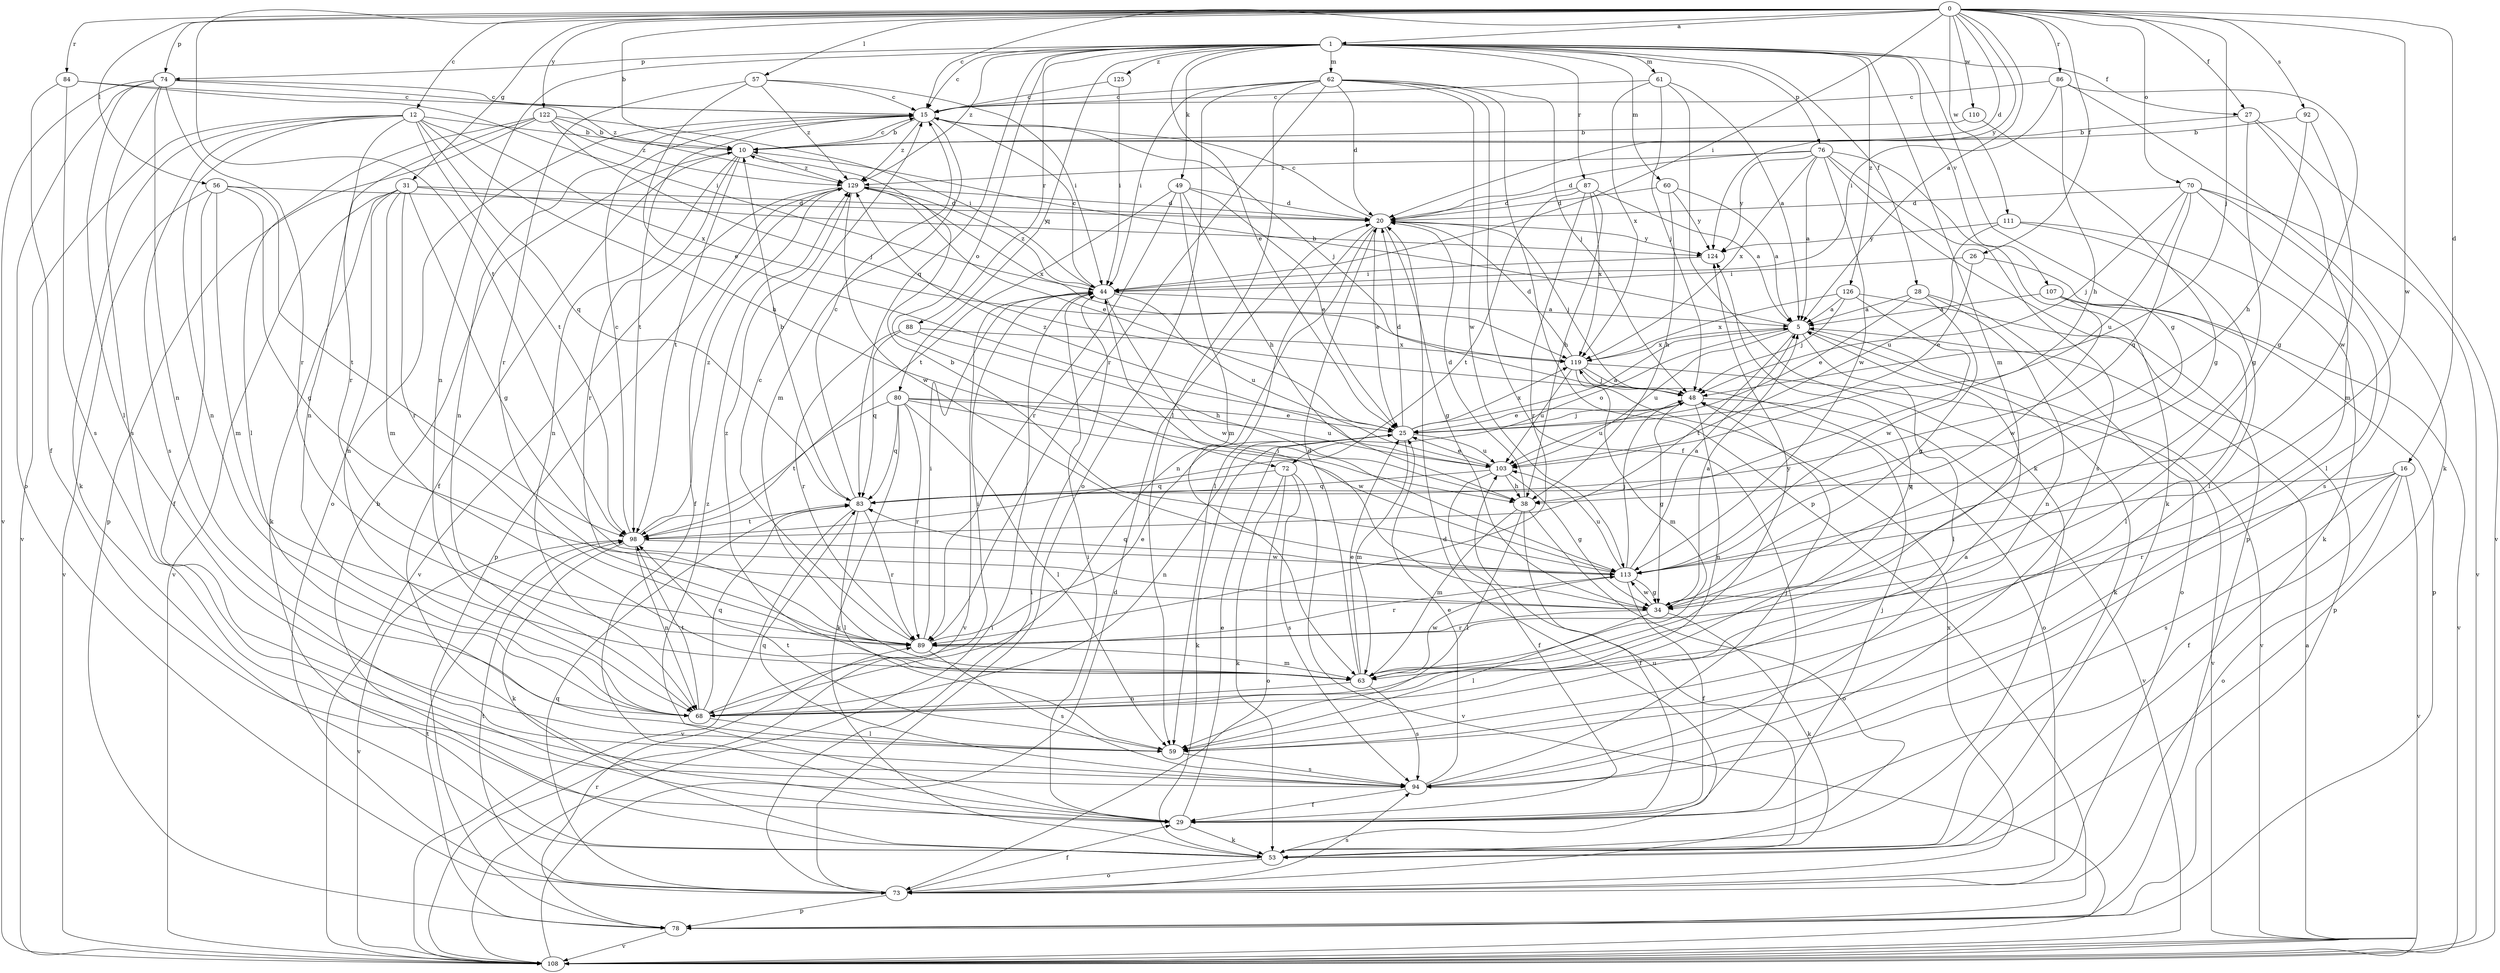 strict digraph  {
0;
1;
5;
10;
12;
15;
16;
20;
25;
26;
27;
28;
29;
31;
34;
38;
44;
48;
49;
53;
56;
57;
59;
60;
61;
62;
63;
68;
70;
72;
73;
74;
76;
78;
80;
83;
84;
86;
87;
88;
89;
92;
94;
98;
103;
107;
108;
110;
111;
113;
119;
122;
124;
125;
126;
129;
0 -> 1  [label=a];
0 -> 5  [label=a];
0 -> 10  [label=b];
0 -> 12  [label=c];
0 -> 15  [label=c];
0 -> 16  [label=d];
0 -> 20  [label=d];
0 -> 26  [label=f];
0 -> 27  [label=f];
0 -> 31  [label=g];
0 -> 44  [label=i];
0 -> 48  [label=j];
0 -> 56  [label=l];
0 -> 57  [label=l];
0 -> 70  [label=o];
0 -> 74  [label=p];
0 -> 84  [label=r];
0 -> 86  [label=r];
0 -> 92  [label=s];
0 -> 98  [label=t];
0 -> 110  [label=w];
0 -> 111  [label=w];
0 -> 113  [label=w];
0 -> 122  [label=y];
0 -> 124  [label=y];
1 -> 15  [label=c];
1 -> 25  [label=e];
1 -> 27  [label=f];
1 -> 28  [label=f];
1 -> 34  [label=g];
1 -> 49  [label=k];
1 -> 60  [label=m];
1 -> 61  [label=m];
1 -> 62  [label=m];
1 -> 63  [label=m];
1 -> 68  [label=n];
1 -> 72  [label=o];
1 -> 74  [label=p];
1 -> 76  [label=p];
1 -> 80  [label=q];
1 -> 83  [label=q];
1 -> 87  [label=r];
1 -> 88  [label=r];
1 -> 107  [label=v];
1 -> 125  [label=z];
1 -> 126  [label=z];
1 -> 129  [label=z];
5 -> 10  [label=b];
5 -> 53  [label=k];
5 -> 59  [label=l];
5 -> 72  [label=o];
5 -> 98  [label=t];
5 -> 103  [label=u];
5 -> 108  [label=v];
5 -> 119  [label=x];
10 -> 15  [label=c];
10 -> 29  [label=f];
10 -> 68  [label=n];
10 -> 89  [label=r];
10 -> 98  [label=t];
10 -> 129  [label=z];
12 -> 10  [label=b];
12 -> 38  [label=h];
12 -> 53  [label=k];
12 -> 68  [label=n];
12 -> 83  [label=q];
12 -> 89  [label=r];
12 -> 94  [label=s];
12 -> 98  [label=t];
12 -> 108  [label=v];
12 -> 119  [label=x];
15 -> 10  [label=b];
15 -> 48  [label=j];
15 -> 63  [label=m];
15 -> 68  [label=n];
15 -> 73  [label=o];
15 -> 98  [label=t];
15 -> 129  [label=z];
16 -> 29  [label=f];
16 -> 73  [label=o];
16 -> 83  [label=q];
16 -> 89  [label=r];
16 -> 94  [label=s];
16 -> 108  [label=v];
20 -> 15  [label=c];
20 -> 25  [label=e];
20 -> 34  [label=g];
20 -> 48  [label=j];
20 -> 59  [label=l];
20 -> 68  [label=n];
20 -> 124  [label=y];
25 -> 5  [label=a];
25 -> 20  [label=d];
25 -> 48  [label=j];
25 -> 53  [label=k];
25 -> 63  [label=m];
25 -> 68  [label=n];
25 -> 103  [label=u];
25 -> 119  [label=x];
26 -> 25  [label=e];
26 -> 44  [label=i];
26 -> 78  [label=p];
27 -> 10  [label=b];
27 -> 34  [label=g];
27 -> 63  [label=m];
27 -> 108  [label=v];
28 -> 5  [label=a];
28 -> 25  [label=e];
28 -> 34  [label=g];
28 -> 68  [label=n];
28 -> 73  [label=o];
29 -> 25  [label=e];
29 -> 44  [label=i];
29 -> 48  [label=j];
29 -> 53  [label=k];
29 -> 129  [label=z];
31 -> 20  [label=d];
31 -> 34  [label=g];
31 -> 53  [label=k];
31 -> 63  [label=m];
31 -> 68  [label=n];
31 -> 89  [label=r];
31 -> 108  [label=v];
31 -> 124  [label=y];
34 -> 5  [label=a];
34 -> 44  [label=i];
34 -> 53  [label=k];
34 -> 59  [label=l];
34 -> 89  [label=r];
34 -> 113  [label=w];
38 -> 20  [label=d];
38 -> 29  [label=f];
38 -> 59  [label=l];
38 -> 63  [label=m];
38 -> 73  [label=o];
44 -> 5  [label=a];
44 -> 15  [label=c];
44 -> 103  [label=u];
44 -> 108  [label=v];
44 -> 113  [label=w];
44 -> 129  [label=z];
48 -> 25  [label=e];
48 -> 34  [label=g];
48 -> 68  [label=n];
48 -> 103  [label=u];
48 -> 108  [label=v];
49 -> 20  [label=d];
49 -> 25  [label=e];
49 -> 38  [label=h];
49 -> 63  [label=m];
49 -> 89  [label=r];
49 -> 98  [label=t];
53 -> 10  [label=b];
53 -> 20  [label=d];
53 -> 73  [label=o];
53 -> 103  [label=u];
56 -> 20  [label=d];
56 -> 29  [label=f];
56 -> 34  [label=g];
56 -> 63  [label=m];
56 -> 98  [label=t];
56 -> 108  [label=v];
57 -> 15  [label=c];
57 -> 25  [label=e];
57 -> 44  [label=i];
57 -> 89  [label=r];
57 -> 129  [label=z];
59 -> 94  [label=s];
59 -> 98  [label=t];
60 -> 5  [label=a];
60 -> 20  [label=d];
60 -> 38  [label=h];
60 -> 124  [label=y];
61 -> 5  [label=a];
61 -> 15  [label=c];
61 -> 48  [label=j];
61 -> 53  [label=k];
61 -> 119  [label=x];
62 -> 15  [label=c];
62 -> 20  [label=d];
62 -> 29  [label=f];
62 -> 44  [label=i];
62 -> 48  [label=j];
62 -> 59  [label=l];
62 -> 73  [label=o];
62 -> 78  [label=p];
62 -> 89  [label=r];
62 -> 113  [label=w];
63 -> 20  [label=d];
63 -> 25  [label=e];
63 -> 68  [label=n];
63 -> 94  [label=s];
63 -> 113  [label=w];
63 -> 124  [label=y];
63 -> 129  [label=z];
68 -> 44  [label=i];
68 -> 59  [label=l];
68 -> 83  [label=q];
68 -> 98  [label=t];
68 -> 124  [label=y];
70 -> 20  [label=d];
70 -> 48  [label=j];
70 -> 59  [label=l];
70 -> 83  [label=q];
70 -> 94  [label=s];
70 -> 103  [label=u];
70 -> 108  [label=v];
72 -> 53  [label=k];
72 -> 73  [label=o];
72 -> 83  [label=q];
72 -> 94  [label=s];
72 -> 108  [label=v];
73 -> 29  [label=f];
73 -> 44  [label=i];
73 -> 78  [label=p];
73 -> 83  [label=q];
73 -> 94  [label=s];
73 -> 98  [label=t];
73 -> 119  [label=x];
74 -> 15  [label=c];
74 -> 59  [label=l];
74 -> 68  [label=n];
74 -> 73  [label=o];
74 -> 89  [label=r];
74 -> 94  [label=s];
74 -> 108  [label=v];
74 -> 129  [label=z];
76 -> 5  [label=a];
76 -> 20  [label=d];
76 -> 53  [label=k];
76 -> 78  [label=p];
76 -> 94  [label=s];
76 -> 113  [label=w];
76 -> 119  [label=x];
76 -> 124  [label=y];
76 -> 129  [label=z];
78 -> 89  [label=r];
78 -> 98  [label=t];
78 -> 108  [label=v];
80 -> 25  [label=e];
80 -> 53  [label=k];
80 -> 59  [label=l];
80 -> 83  [label=q];
80 -> 89  [label=r];
80 -> 98  [label=t];
80 -> 103  [label=u];
80 -> 113  [label=w];
83 -> 10  [label=b];
83 -> 15  [label=c];
83 -> 59  [label=l];
83 -> 89  [label=r];
83 -> 98  [label=t];
83 -> 108  [label=v];
84 -> 15  [label=c];
84 -> 29  [label=f];
84 -> 44  [label=i];
84 -> 94  [label=s];
86 -> 15  [label=c];
86 -> 34  [label=g];
86 -> 38  [label=h];
86 -> 44  [label=i];
86 -> 53  [label=k];
87 -> 5  [label=a];
87 -> 20  [label=d];
87 -> 38  [label=h];
87 -> 89  [label=r];
87 -> 98  [label=t];
87 -> 119  [label=x];
88 -> 38  [label=h];
88 -> 83  [label=q];
88 -> 89  [label=r];
88 -> 119  [label=x];
89 -> 15  [label=c];
89 -> 25  [label=e];
89 -> 44  [label=i];
89 -> 63  [label=m];
89 -> 94  [label=s];
92 -> 10  [label=b];
92 -> 38  [label=h];
92 -> 113  [label=w];
94 -> 5  [label=a];
94 -> 25  [label=e];
94 -> 29  [label=f];
94 -> 48  [label=j];
94 -> 83  [label=q];
98 -> 15  [label=c];
98 -> 53  [label=k];
98 -> 68  [label=n];
98 -> 108  [label=v];
98 -> 113  [label=w];
98 -> 129  [label=z];
103 -> 25  [label=e];
103 -> 29  [label=f];
103 -> 34  [label=g];
103 -> 38  [label=h];
103 -> 83  [label=q];
103 -> 129  [label=z];
107 -> 5  [label=a];
107 -> 59  [label=l];
107 -> 108  [label=v];
107 -> 113  [label=w];
108 -> 5  [label=a];
108 -> 20  [label=d];
108 -> 44  [label=i];
110 -> 10  [label=b];
110 -> 34  [label=g];
111 -> 53  [label=k];
111 -> 59  [label=l];
111 -> 103  [label=u];
111 -> 124  [label=y];
113 -> 5  [label=a];
113 -> 10  [label=b];
113 -> 29  [label=f];
113 -> 34  [label=g];
113 -> 48  [label=j];
113 -> 83  [label=q];
113 -> 89  [label=r];
113 -> 103  [label=u];
119 -> 20  [label=d];
119 -> 48  [label=j];
119 -> 63  [label=m];
119 -> 73  [label=o];
119 -> 103  [label=u];
119 -> 108  [label=v];
122 -> 10  [label=b];
122 -> 44  [label=i];
122 -> 48  [label=j];
122 -> 59  [label=l];
122 -> 68  [label=n];
122 -> 78  [label=p];
122 -> 129  [label=z];
124 -> 44  [label=i];
125 -> 15  [label=c];
125 -> 44  [label=i];
126 -> 5  [label=a];
126 -> 48  [label=j];
126 -> 78  [label=p];
126 -> 113  [label=w];
126 -> 119  [label=x];
129 -> 20  [label=d];
129 -> 25  [label=e];
129 -> 29  [label=f];
129 -> 78  [label=p];
129 -> 108  [label=v];
129 -> 113  [label=w];
129 -> 119  [label=x];
}
